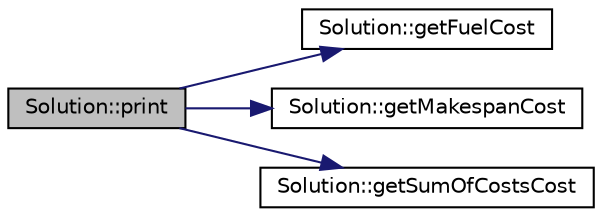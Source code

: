 digraph "Solution::print"
{
 // INTERACTIVE_SVG=YES
 // LATEX_PDF_SIZE
  edge [fontname="Helvetica",fontsize="10",labelfontname="Helvetica",labelfontsize="10"];
  node [fontname="Helvetica",fontsize="10",shape=record];
  rankdir="LR";
  Node1 [label="Solution::print",height=0.2,width=0.4,color="black", fillcolor="grey75", style="filled", fontcolor="black",tooltip=" "];
  Node1 -> Node2 [color="midnightblue",fontsize="10",style="solid",fontname="Helvetica"];
  Node2 [label="Solution::getFuelCost",height=0.2,width=0.4,color="black", fillcolor="white", style="filled",URL="$classSolution.html#abf90913431c8c9dd2c130b4ba0457c26",tooltip="Fuel : Total amount of distance traveled by all agents."];
  Node1 -> Node3 [color="midnightblue",fontsize="10",style="solid",fontname="Helvetica"];
  Node3 [label="Solution::getMakespanCost",height=0.2,width=0.4,color="black", fillcolor="white", style="filled",URL="$classSolution.html#a97722ea3357d75b35017841666633fe1",tooltip="Makespan : Total time for the last agent to reach its goal."];
  Node1 -> Node4 [color="midnightblue",fontsize="10",style="solid",fontname="Helvetica"];
  Node4 [label="Solution::getSumOfCostsCost",height=0.2,width=0.4,color="black", fillcolor="white", style="filled",URL="$classSolution.html#aeb23218d4957d969d4d89252f3e31cdb",tooltip=" "];
}
